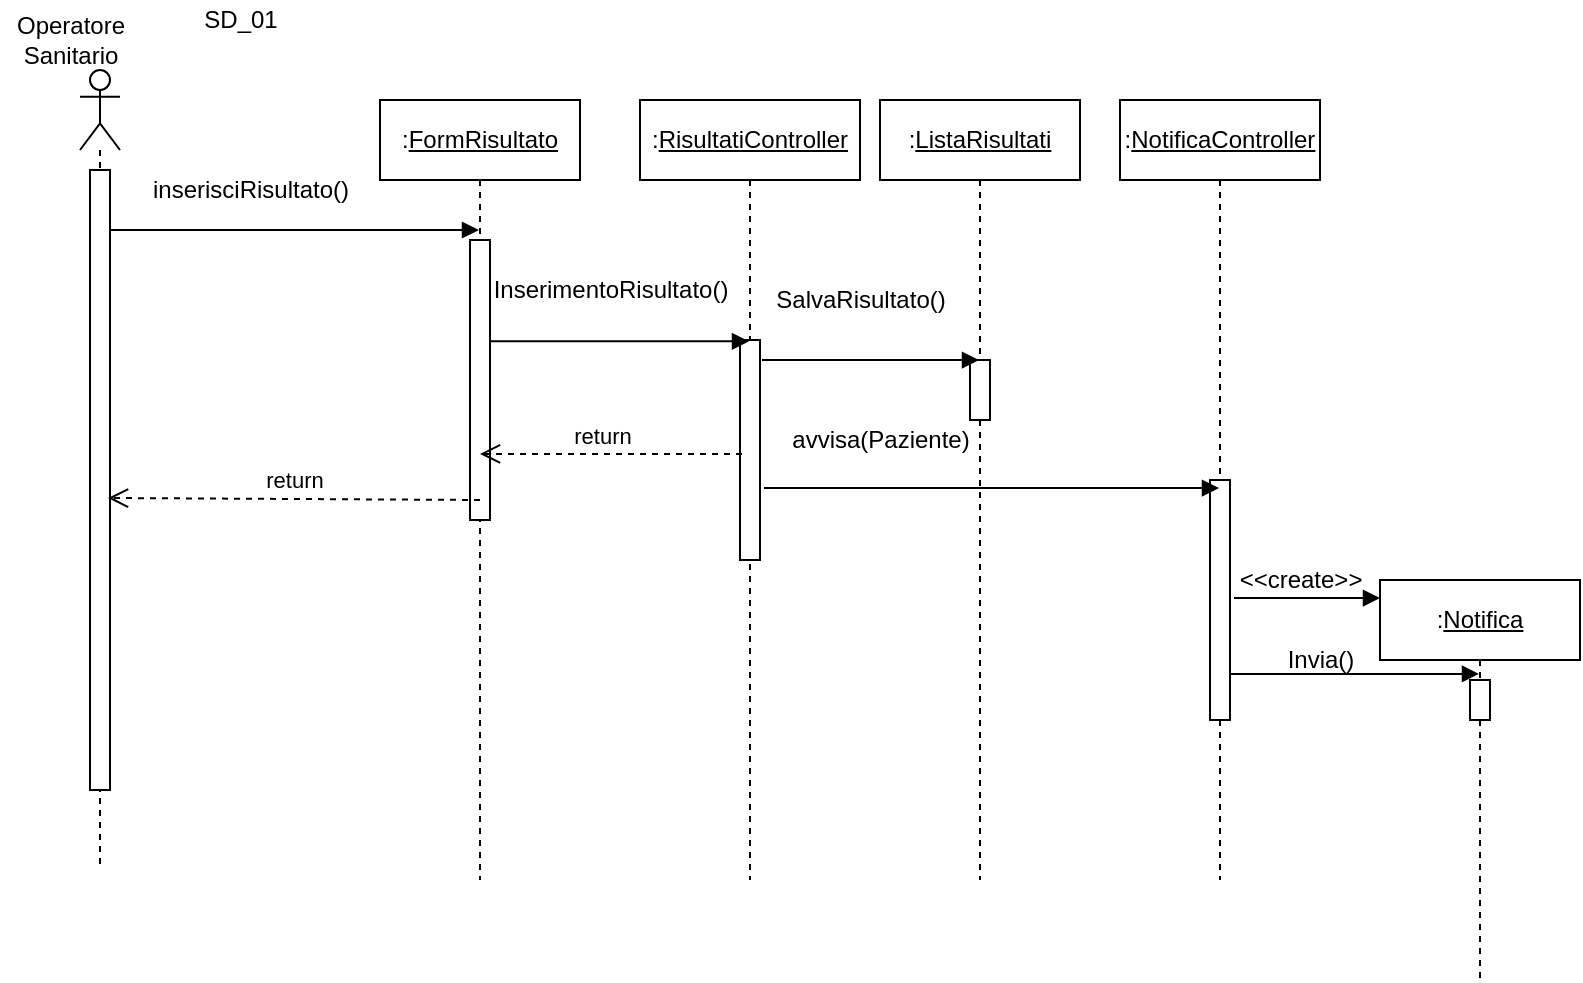 <mxfile version="13.10.0" type="device" pages="4"><diagram id="7swXtVof5Auf0bjsIxQQ" name="UC_01 sequence"><mxGraphModel dx="868" dy="450" grid="1" gridSize="10" guides="1" tooltips="1" connect="1" arrows="1" fold="1" page="1" pageScale="1" pageWidth="827" pageHeight="1169" math="0" shadow="0"><root><mxCell id="0"/><mxCell id="1" parent="0"/><mxCell id="t72wZ1P_A9mm2RrUKIpe-7" value=":&lt;u&gt;FormRisultato&lt;/u&gt;" style="shape=umlLifeline;perimeter=lifelinePerimeter;whiteSpace=wrap;html=1;container=1;collapsible=0;recursiveResize=0;outlineConnect=0;" parent="1" vertex="1"><mxGeometry x="200" y="50" width="100" height="390" as="geometry"/></mxCell><mxCell id="t72wZ1P_A9mm2RrUKIpe-12" value="" style="html=1;points=[];perimeter=orthogonalPerimeter;" parent="t72wZ1P_A9mm2RrUKIpe-7" vertex="1"><mxGeometry x="45" y="70" width="10" height="140" as="geometry"/></mxCell><mxCell id="t72wZ1P_A9mm2RrUKIpe-9" value="Operatore&lt;br&gt;Sanitario" style="text;html=1;align=center;verticalAlign=middle;resizable=0;points=[];autosize=1;" parent="1" vertex="1"><mxGeometry x="10" y="5" width="70" height="30" as="geometry"/></mxCell><mxCell id="t72wZ1P_A9mm2RrUKIpe-11" value="inserisciRisultato()" style="text;html=1;align=center;verticalAlign=middle;resizable=0;points=[];autosize=1;" parent="1" vertex="1"><mxGeometry x="80" y="85" width="110" height="20" as="geometry"/></mxCell><mxCell id="t72wZ1P_A9mm2RrUKIpe-16" value=":&lt;u&gt;RisultatiController&lt;/u&gt;" style="shape=umlLifeline;perimeter=lifelinePerimeter;whiteSpace=wrap;html=1;container=1;collapsible=0;recursiveResize=0;outlineConnect=0;size=40;" parent="1" vertex="1"><mxGeometry x="330" y="50" width="110" height="390" as="geometry"/></mxCell><mxCell id="t72wZ1P_A9mm2RrUKIpe-55" value="" style="html=1;points=[];perimeter=orthogonalPerimeter;" parent="t72wZ1P_A9mm2RrUKIpe-16" vertex="1"><mxGeometry x="50" y="120" width="10" height="110" as="geometry"/></mxCell><mxCell id="t72wZ1P_A9mm2RrUKIpe-17" value=":&lt;u&gt;NotificaController&lt;/u&gt;" style="shape=umlLifeline;perimeter=lifelinePerimeter;whiteSpace=wrap;html=1;container=1;collapsible=0;recursiveResize=0;outlineConnect=0;" parent="1" vertex="1"><mxGeometry x="570" y="50" width="100" height="390" as="geometry"/></mxCell><mxCell id="t72wZ1P_A9mm2RrUKIpe-64" value="" style="html=1;points=[];perimeter=orthogonalPerimeter;" parent="t72wZ1P_A9mm2RrUKIpe-17" vertex="1"><mxGeometry x="45" y="190" width="10" height="120" as="geometry"/></mxCell><mxCell id="t72wZ1P_A9mm2RrUKIpe-18" value=":&lt;u&gt;ListaRisultati&lt;/u&gt;" style="shape=umlLifeline;perimeter=lifelinePerimeter;whiteSpace=wrap;html=1;container=1;collapsible=0;recursiveResize=0;outlineConnect=0;" parent="1" vertex="1"><mxGeometry x="450" y="50" width="100" height="390" as="geometry"/></mxCell><mxCell id="t72wZ1P_A9mm2RrUKIpe-62" value="" style="html=1;points=[];perimeter=orthogonalPerimeter;" parent="t72wZ1P_A9mm2RrUKIpe-18" vertex="1"><mxGeometry x="45" y="130" width="10" height="30" as="geometry"/></mxCell><mxCell id="t72wZ1P_A9mm2RrUKIpe-19" value=":&lt;u&gt;Notifica&lt;/u&gt;" style="shape=umlLifeline;perimeter=lifelinePerimeter;whiteSpace=wrap;html=1;container=1;collapsible=0;recursiveResize=0;outlineConnect=0;" parent="1" vertex="1"><mxGeometry x="700" y="290" width="100" height="200" as="geometry"/></mxCell><mxCell id="t72wZ1P_A9mm2RrUKIpe-69" value="" style="html=1;points=[];perimeter=orthogonalPerimeter;" parent="t72wZ1P_A9mm2RrUKIpe-19" vertex="1"><mxGeometry x="45" y="50" width="10" height="20" as="geometry"/></mxCell><mxCell id="t72wZ1P_A9mm2RrUKIpe-20" value="InserimentoRisultato()" style="text;html=1;align=center;verticalAlign=middle;resizable=0;points=[];autosize=1;" parent="1" vertex="1"><mxGeometry x="250" y="135" width="130" height="20" as="geometry"/></mxCell><mxCell id="t72wZ1P_A9mm2RrUKIpe-37" value="" style="shape=umlLifeline;participant=umlActor;perimeter=lifelinePerimeter;whiteSpace=wrap;html=1;container=1;collapsible=0;recursiveResize=0;verticalAlign=top;spacingTop=36;outlineConnect=0;" parent="1" vertex="1"><mxGeometry x="50" y="35" width="20" height="400" as="geometry"/></mxCell><mxCell id="t72wZ1P_A9mm2RrUKIpe-38" value="" style="html=1;verticalAlign=bottom;endArrow=block;" parent="t72wZ1P_A9mm2RrUKIpe-37" target="t72wZ1P_A9mm2RrUKIpe-7" edge="1"><mxGeometry x="-0.064" y="-20" width="80" relative="1" as="geometry"><mxPoint x="10" y="80" as="sourcePoint"/><mxPoint x="90" y="80" as="targetPoint"/><mxPoint as="offset"/></mxGeometry></mxCell><mxCell id="t72wZ1P_A9mm2RrUKIpe-39" value="" style="html=1;points=[];perimeter=orthogonalPerimeter;" parent="t72wZ1P_A9mm2RrUKIpe-37" vertex="1"><mxGeometry x="5" y="50" width="10" height="310" as="geometry"/></mxCell><mxCell id="t72wZ1P_A9mm2RrUKIpe-57" value="SalvaRisultato()" style="text;html=1;align=center;verticalAlign=middle;resizable=0;points=[];autosize=1;" parent="1" vertex="1"><mxGeometry x="390" y="140" width="100" height="20" as="geometry"/></mxCell><mxCell id="t72wZ1P_A9mm2RrUKIpe-15" value="" style="html=1;verticalAlign=bottom;endArrow=block;exitX=1;exitY=0.362;exitDx=0;exitDy=0;exitPerimeter=0;" parent="1" source="t72wZ1P_A9mm2RrUKIpe-12" target="t72wZ1P_A9mm2RrUKIpe-16" edge="1"><mxGeometry x="0.111" y="-20" width="80" relative="1" as="geometry"><mxPoint x="270" y="175" as="sourcePoint"/><mxPoint x="340" y="135" as="targetPoint"/><mxPoint as="offset"/></mxGeometry></mxCell><mxCell id="t72wZ1P_A9mm2RrUKIpe-63" value="avvisa(Paziente)" style="text;html=1;align=center;verticalAlign=middle;resizable=0;points=[];autosize=1;" parent="1" vertex="1"><mxGeometry x="400" y="210" width="100" height="20" as="geometry"/></mxCell><mxCell id="t72wZ1P_A9mm2RrUKIpe-66" value="&amp;lt;&amp;lt;create&amp;gt;&amp;gt;" style="text;html=1;align=center;verticalAlign=middle;resizable=0;points=[];autosize=1;" parent="1" vertex="1"><mxGeometry x="620" y="280" width="80" height="20" as="geometry"/></mxCell><mxCell id="t72wZ1P_A9mm2RrUKIpe-68" value="Invia()" style="text;html=1;align=center;verticalAlign=middle;resizable=0;points=[];autosize=1;" parent="1" vertex="1"><mxGeometry x="645" y="320" width="50" height="20" as="geometry"/></mxCell><mxCell id="t72wZ1P_A9mm2RrUKIpe-61" value="" style="verticalAlign=bottom;endArrow=block;html=1;exitX=1.2;exitY=0.673;exitDx=0;exitDy=0;exitPerimeter=0;" parent="1" source="t72wZ1P_A9mm2RrUKIpe-55" target="t72wZ1P_A9mm2RrUKIpe-17" edge="1"><mxGeometry x="-0.332" y="-20" width="80" relative="1" as="geometry"><mxPoint x="390" y="180" as="sourcePoint"/><mxPoint x="470" y="180" as="targetPoint"/><mxPoint as="offset"/></mxGeometry></mxCell><mxCell id="t72wZ1P_A9mm2RrUKIpe-56" value="" style="html=1;verticalAlign=bottom;endArrow=block;exitX=1.1;exitY=0.091;exitDx=0;exitDy=0;exitPerimeter=0;" parent="1" source="t72wZ1P_A9mm2RrUKIpe-55" target="t72wZ1P_A9mm2RrUKIpe-18" edge="1"><mxGeometry x="-0.087" y="-20" width="80" relative="1" as="geometry"><mxPoint x="390" y="120" as="sourcePoint"/><mxPoint x="470" y="120" as="targetPoint"/><mxPoint as="offset"/></mxGeometry></mxCell><mxCell id="t72wZ1P_A9mm2RrUKIpe-58" value="return" style="html=1;verticalAlign=bottom;endArrow=open;dashed=1;endSize=8;exitX=0.1;exitY=0.518;exitDx=0;exitDy=0;exitPerimeter=0;" parent="1" source="t72wZ1P_A9mm2RrUKIpe-55" target="t72wZ1P_A9mm2RrUKIpe-7" edge="1"><mxGeometry x="0.08" relative="1" as="geometry"><mxPoint x="380" y="160" as="sourcePoint"/><mxPoint x="280" y="160" as="targetPoint"/><mxPoint as="offset"/></mxGeometry></mxCell><mxCell id="t72wZ1P_A9mm2RrUKIpe-65" value="" style="html=1;verticalAlign=bottom;endArrow=block;exitX=1.2;exitY=0.492;exitDx=0;exitDy=0;exitPerimeter=0;" parent="1" source="t72wZ1P_A9mm2RrUKIpe-64" edge="1"><mxGeometry x="-0.331" y="-20" width="80" relative="1" as="geometry"><mxPoint x="630" y="170" as="sourcePoint"/><mxPoint x="700" y="299" as="targetPoint"/><mxPoint as="offset"/></mxGeometry></mxCell><mxCell id="t72wZ1P_A9mm2RrUKIpe-67" value="" style="html=1;verticalAlign=bottom;endArrow=block;exitX=1;exitY=0.808;exitDx=0;exitDy=0;exitPerimeter=0;" parent="1" source="t72wZ1P_A9mm2RrUKIpe-64" target="t72wZ1P_A9mm2RrUKIpe-19" edge="1"><mxGeometry x="-0.228" y="-20" width="80" relative="1" as="geometry"><mxPoint x="620" y="210" as="sourcePoint"/><mxPoint x="700" y="210" as="targetPoint"/><mxPoint as="offset"/></mxGeometry></mxCell><mxCell id="t72wZ1P_A9mm2RrUKIpe-70" value="return" style="html=1;verticalAlign=bottom;endArrow=open;dashed=1;endSize=8;entryX=0.9;entryY=0.529;entryDx=0;entryDy=0;entryPerimeter=0;" parent="1" target="t72wZ1P_A9mm2RrUKIpe-39" edge="1"><mxGeometry relative="1" as="geometry"><mxPoint x="250" y="250" as="sourcePoint"/><mxPoint x="65" y="244.03" as="targetPoint"/></mxGeometry></mxCell><mxCell id="0u6qRnG2cg_Fx4lh1InP-1" value="SD_01" style="text;html=1;align=center;verticalAlign=middle;resizable=0;points=[];autosize=1;" vertex="1" parent="1"><mxGeometry x="105" width="50" height="20" as="geometry"/></mxCell></root></mxGraphModel></diagram><diagram id="bdQ-5PlKAXwy8ZdG5Nek" name="UC_02 sequence"><mxGraphModel dx="868" dy="450" grid="1" gridSize="10" guides="1" tooltips="1" connect="1" arrows="1" fold="1" page="1" pageScale="1" pageWidth="827" pageHeight="1169" math="0" shadow="0"><root><mxCell id="jV-pRGW0JtORqX5Mp9BG-0"/><mxCell id="jV-pRGW0JtORqX5Mp9BG-1" parent="jV-pRGW0JtORqX5Mp9BG-0"/><mxCell id="jV-pRGW0JtORqX5Mp9BG-2" value="" style="shape=umlLifeline;participant=umlActor;perimeter=lifelinePerimeter;whiteSpace=wrap;html=1;container=1;collapsible=0;recursiveResize=0;verticalAlign=top;spacingTop=36;outlineConnect=0;" parent="jV-pRGW0JtORqX5Mp9BG-1" vertex="1"><mxGeometry x="50" y="120" width="20" height="320" as="geometry"/></mxCell><mxCell id="jV-pRGW0JtORqX5Mp9BG-10" value="" style="html=1;points=[];perimeter=orthogonalPerimeter;" parent="jV-pRGW0JtORqX5Mp9BG-2" vertex="1"><mxGeometry x="5" y="70" width="10" height="230" as="geometry"/></mxCell><mxCell id="GmvmuX7OurMHlqd6BMzU-0" value="" style="html=1;verticalAlign=bottom;endArrow=block;" parent="jV-pRGW0JtORqX5Mp9BG-2" target="jV-pRGW0JtORqX5Mp9BG-3" edge="1"><mxGeometry x="-0.087" y="-20" width="80" relative="1" as="geometry"><mxPoint x="20" y="80" as="sourcePoint"/><mxPoint x="100" y="80" as="targetPoint"/><mxPoint as="offset"/></mxGeometry></mxCell><mxCell id="jV-pRGW0JtORqX5Mp9BG-3" value=":&lt;u&gt;retreiveController&lt;/u&gt;" style="shape=umlLifeline;perimeter=lifelinePerimeter;whiteSpace=wrap;html=1;container=1;collapsible=0;recursiveResize=0;outlineConnect=0;" parent="jV-pRGW0JtORqX5Mp9BG-1" vertex="1"><mxGeometry x="150" y="120" width="100" height="320" as="geometry"/></mxCell><mxCell id="GmvmuX7OurMHlqd6BMzU-2" value="" style="html=1;points=[];perimeter=orthogonalPerimeter;" parent="jV-pRGW0JtORqX5Mp9BG-3" vertex="1"><mxGeometry x="45" y="80" width="10" height="150" as="geometry"/></mxCell><mxCell id="GmvmuX7OurMHlqd6BMzU-3" value="" style="html=1;verticalAlign=bottom;endArrow=block;" parent="jV-pRGW0JtORqX5Mp9BG-3" target="jV-pRGW0JtORqX5Mp9BG-4" edge="1"><mxGeometry x="0.062" y="-20" width="80" relative="1" as="geometry"><mxPoint x="60" y="90" as="sourcePoint"/><mxPoint x="140" y="90" as="targetPoint"/><mxPoint as="offset"/></mxGeometry></mxCell><mxCell id="GmvmuX7OurMHlqd6BMzU-6" value="" style="html=1;verticalAlign=bottom;endArrow=block;" parent="jV-pRGW0JtORqX5Mp9BG-3" target="jV-pRGW0JtORqX5Mp9BG-5" edge="1"><mxGeometry x="0.551" y="-20" width="80" relative="1" as="geometry"><mxPoint x="60" y="190" as="sourcePoint"/><mxPoint x="140" y="190" as="targetPoint"/><mxPoint as="offset"/></mxGeometry></mxCell><mxCell id="jV-pRGW0JtORqX5Mp9BG-4" value=":&lt;u&gt;ListaRisultati&lt;/u&gt;" style="shape=umlLifeline;perimeter=lifelinePerimeter;whiteSpace=wrap;html=1;container=1;collapsible=0;recursiveResize=0;outlineConnect=0;" parent="jV-pRGW0JtORqX5Mp9BG-1" vertex="1"><mxGeometry x="330" y="120" width="100" height="340" as="geometry"/></mxCell><mxCell id="GmvmuX7OurMHlqd6BMzU-4" value="" style="html=1;points=[];perimeter=orthogonalPerimeter;" parent="jV-pRGW0JtORqX5Mp9BG-4" vertex="1"><mxGeometry x="45" y="90" width="10" height="80" as="geometry"/></mxCell><mxCell id="jV-pRGW0JtORqX5Mp9BG-5" value=":&lt;u&gt;pubblicazione&lt;br&gt;Controller&lt;/u&gt;" style="shape=umlLifeline;perimeter=lifelinePerimeter;whiteSpace=wrap;html=1;container=1;collapsible=0;recursiveResize=0;outlineConnect=0;" parent="jV-pRGW0JtORqX5Mp9BG-1" vertex="1"><mxGeometry x="470" y="120" width="100" height="320" as="geometry"/></mxCell><mxCell id="GmvmuX7OurMHlqd6BMzU-7" value="" style="html=1;points=[];perimeter=orthogonalPerimeter;" parent="jV-pRGW0JtORqX5Mp9BG-5" vertex="1"><mxGeometry x="45" y="190" width="10" height="60" as="geometry"/></mxCell><mxCell id="GmvmuX7OurMHlqd6BMzU-8" value="" style="html=1;verticalAlign=bottom;endArrow=block;" parent="jV-pRGW0JtORqX5Mp9BG-5" target="jV-pRGW0JtORqX5Mp9BG-6" edge="1"><mxGeometry x="0.004" y="-20" width="80" relative="1" as="geometry"><mxPoint x="60" y="210" as="sourcePoint"/><mxPoint x="140" y="210" as="targetPoint"/><mxPoint as="offset"/></mxGeometry></mxCell><mxCell id="jV-pRGW0JtORqX5Mp9BG-6" value=":&lt;u&gt;Statistiche&lt;/u&gt;" style="shape=umlLifeline;perimeter=lifelinePerimeter;whiteSpace=wrap;html=1;container=1;collapsible=0;recursiveResize=0;outlineConnect=0;" parent="jV-pRGW0JtORqX5Mp9BG-1" vertex="1"><mxGeometry x="620" y="120" width="100" height="320" as="geometry"/></mxCell><mxCell id="GmvmuX7OurMHlqd6BMzU-9" value="" style="html=1;points=[];perimeter=orthogonalPerimeter;" parent="jV-pRGW0JtORqX5Mp9BG-6" vertex="1"><mxGeometry x="45" y="210" width="10" height="20" as="geometry"/></mxCell><mxCell id="jV-pRGW0JtORqX5Mp9BG-8" value="&amp;lt;&amp;lt;tempo&amp;gt;&amp;gt;" style="text;html=1;align=center;verticalAlign=middle;resizable=0;points=[];autosize=1;" parent="jV-pRGW0JtORqX5Mp9BG-1" vertex="1"><mxGeometry x="20" y="100" width="80" height="20" as="geometry"/></mxCell><mxCell id="GmvmuX7OurMHlqd6BMzU-1" value="richiediPubblicazione()" style="text;html=1;align=center;verticalAlign=middle;resizable=0;points=[];autosize=1;" parent="jV-pRGW0JtORqX5Mp9BG-1" vertex="1"><mxGeometry x="60" y="180" width="140" height="20" as="geometry"/></mxCell><mxCell id="GmvmuX7OurMHlqd6BMzU-5" value="return risultati" style="html=1;verticalAlign=bottom;endArrow=open;dashed=1;endSize=8;exitX=0;exitY=0.763;exitDx=0;exitDy=0;exitPerimeter=0;" parent="jV-pRGW0JtORqX5Mp9BG-1" source="GmvmuX7OurMHlqd6BMzU-4" edge="1"><mxGeometry relative="1" as="geometry"><mxPoint x="480" y="270" as="sourcePoint"/><mxPoint x="210" y="271" as="targetPoint"/></mxGeometry></mxCell><mxCell id="GmvmuX7OurMHlqd6BMzU-10" value="aggiornaStatistiche()" style="text;html=1;align=center;verticalAlign=middle;resizable=0;points=[];autosize=1;" parent="jV-pRGW0JtORqX5Mp9BG-1" vertex="1"><mxGeometry x="530" y="310" width="130" height="20" as="geometry"/></mxCell><mxCell id="GmvmuX7OurMHlqd6BMzU-13" value="richiediDati()" style="text;html=1;align=center;verticalAlign=middle;resizable=0;points=[];autosize=1;" parent="jV-pRGW0JtORqX5Mp9BG-1" vertex="1"><mxGeometry x="250" y="190" width="80" height="20" as="geometry"/></mxCell><mxCell id="GmvmuX7OurMHlqd6BMzU-14" value="inviaDati()" style="text;html=1;align=center;verticalAlign=middle;resizable=0;points=[];autosize=1;" parent="jV-pRGW0JtORqX5Mp9BG-1" vertex="1"><mxGeometry x="300" y="290" width="70" height="20" as="geometry"/></mxCell><mxCell id="LmV5SaA-uiHWt6XerlW7-0" value="SD_02" style="text;html=1;align=center;verticalAlign=middle;resizable=0;points=[];autosize=1;" vertex="1" parent="jV-pRGW0JtORqX5Mp9BG-1"><mxGeometry x="30" y="10" width="50" height="20" as="geometry"/></mxCell></root></mxGraphModel></diagram><diagram id="XCg2RMpz2uXhHw0uqP8m" name="UCI_01 Sequence"><mxGraphModel dx="868" dy="450" grid="1" gridSize="10" guides="1" tooltips="1" connect="1" arrows="1" fold="1" page="1" pageScale="1" pageWidth="827" pageHeight="1169" math="0" shadow="0"><root><mxCell id="5WFAV1FzLPJzDwOm00Hr-0"/><mxCell id="5WFAV1FzLPJzDwOm00Hr-1" parent="5WFAV1FzLPJzDwOm00Hr-0"/><mxCell id="5WFAV1FzLPJzDwOm00Hr-2" value="" style="shape=umlLifeline;participant=umlActor;perimeter=lifelinePerimeter;whiteSpace=wrap;html=1;container=1;collapsible=0;recursiveResize=0;verticalAlign=top;spacingTop=36;outlineConnect=0;" parent="5WFAV1FzLPJzDwOm00Hr-1" vertex="1"><mxGeometry x="40" y="120" width="20" height="320" as="geometry"/></mxCell><mxCell id="5WFAV1FzLPJzDwOm00Hr-10" value="" style="html=1;points=[];perimeter=orthogonalPerimeter;" parent="5WFAV1FzLPJzDwOm00Hr-2" vertex="1"><mxGeometry x="5" y="90" width="10" height="150" as="geometry"/></mxCell><mxCell id="5WFAV1FzLPJzDwOm00Hr-3" value=":&lt;u&gt;aggiungiTampone&lt;/u&gt;" style="shape=umlLifeline;perimeter=lifelinePerimeter;whiteSpace=wrap;html=1;container=1;collapsible=0;recursiveResize=0;outlineConnect=0;" parent="5WFAV1FzLPJzDwOm00Hr-1" vertex="1"><mxGeometry x="160" y="120" width="100" height="320" as="geometry"/></mxCell><mxCell id="5WFAV1FzLPJzDwOm00Hr-14" value="" style="html=1;points=[];perimeter=orthogonalPerimeter;" parent="5WFAV1FzLPJzDwOm00Hr-3" vertex="1"><mxGeometry x="45" y="90" width="10" height="20" as="geometry"/></mxCell><mxCell id="5WFAV1FzLPJzDwOm00Hr-47" value="" style="html=1;verticalAlign=bottom;endArrow=block;shadow=0;" parent="5WFAV1FzLPJzDwOm00Hr-3" source="5WFAV1FzLPJzDwOm00Hr-14" target="5WFAV1FzLPJzDwOm00Hr-3" edge="1"><mxGeometry width="80" relative="1" as="geometry"><mxPoint x="-80" y="90" as="sourcePoint"/><mxPoint y="90" as="targetPoint"/></mxGeometry></mxCell><mxCell id="5WFAV1FzLPJzDwOm00Hr-4" value=":&lt;u&gt;TamponeControl&lt;/u&gt;" style="shape=umlLifeline;perimeter=lifelinePerimeter;whiteSpace=wrap;html=1;container=1;collapsible=0;recursiveResize=0;outlineConnect=0;" parent="5WFAV1FzLPJzDwOm00Hr-1" vertex="1"><mxGeometry x="350" y="120" width="100" height="320" as="geometry"/></mxCell><mxCell id="5WFAV1FzLPJzDwOm00Hr-21" value="" style="html=1;points=[];perimeter=orthogonalPerimeter;" parent="5WFAV1FzLPJzDwOm00Hr-4" vertex="1"><mxGeometry x="45" y="100" width="10" height="120" as="geometry"/></mxCell><mxCell id="5WFAV1FzLPJzDwOm00Hr-5" value=":&lt;u&gt;CodaTamponi&lt;/u&gt;" style="shape=umlLifeline;perimeter=lifelinePerimeter;whiteSpace=wrap;html=1;container=1;collapsible=0;recursiveResize=0;outlineConnect=0;" parent="5WFAV1FzLPJzDwOm00Hr-1" vertex="1"><mxGeometry x="560" y="120" width="100" height="320" as="geometry"/></mxCell><mxCell id="5WFAV1FzLPJzDwOm00Hr-26" value="" style="html=1;points=[];perimeter=orthogonalPerimeter;" parent="5WFAV1FzLPJzDwOm00Hr-5" vertex="1"><mxGeometry x="45" y="170" width="10" height="30" as="geometry"/></mxCell><mxCell id="5WFAV1FzLPJzDwOm00Hr-13" value="" style="html=1;verticalAlign=bottom;endArrow=open;dashed=1;endSize=8;shadow=0;" parent="5WFAV1FzLPJzDwOm00Hr-1" edge="1"><mxGeometry x="-0.25" y="-30" relative="1" as="geometry"><mxPoint x="610" y="321" as="sourcePoint"/><mxPoint x="399.5" y="321" as="targetPoint"/><mxPoint as="offset"/></mxGeometry></mxCell><mxCell id="5WFAV1FzLPJzDwOm00Hr-9" value="Operatore&lt;br&gt;Sanitario" style="text;html=1;align=center;verticalAlign=middle;resizable=0;points=[];autosize=1;" parent="5WFAV1FzLPJzDwOm00Hr-1" vertex="1"><mxGeometry x="10" y="90" width="70" height="30" as="geometry"/></mxCell><mxCell id="5WFAV1FzLPJzDwOm00Hr-15" value="" style="html=1;verticalAlign=bottom;endArrow=block;shadow=0;" parent="5WFAV1FzLPJzDwOm00Hr-1" target="5WFAV1FzLPJzDwOm00Hr-14" edge="1"><mxGeometry width="80" relative="1" as="geometry"><mxPoint x="50" y="210" as="sourcePoint"/><mxPoint x="179.5" y="210" as="targetPoint"/></mxGeometry></mxCell><mxCell id="5WFAV1FzLPJzDwOm00Hr-19" value="addTampone(Tampone)" style="text;html=1;align=center;verticalAlign=middle;resizable=0;points=[];autosize=1;" parent="5WFAV1FzLPJzDwOm00Hr-1" vertex="1"><mxGeometry x="60" y="191" width="140" height="20" as="geometry"/></mxCell><mxCell id="5WFAV1FzLPJzDwOm00Hr-20" value="" style="html=1;verticalAlign=bottom;endArrow=block;shadow=0;" parent="5WFAV1FzLPJzDwOm00Hr-1" target="5WFAV1FzLPJzDwOm00Hr-4" edge="1"><mxGeometry width="80" relative="1" as="geometry"><mxPoint x="214" y="220" as="sourcePoint"/><mxPoint x="375" y="220" as="targetPoint"/></mxGeometry></mxCell><mxCell id="5WFAV1FzLPJzDwOm00Hr-22" value="registraTampone(Tampone)" style="text;html=1;align=center;verticalAlign=middle;resizable=0;points=[];autosize=1;" parent="5WFAV1FzLPJzDwOm00Hr-1" vertex="1"><mxGeometry x="220" y="200" width="160" height="20" as="geometry"/></mxCell><mxCell id="5WFAV1FzLPJzDwOm00Hr-23" value="" style="html=1;verticalAlign=bottom;endArrow=block;shadow=0;" parent="5WFAV1FzLPJzDwOm00Hr-1" target="5WFAV1FzLPJzDwOm00Hr-4" edge="1"><mxGeometry width="80" relative="1" as="geometry"><mxPoint x="410" y="240" as="sourcePoint"/><mxPoint x="470" y="300" as="targetPoint"/><Array as="points"><mxPoint x="470" y="240"/><mxPoint x="470" y="270"/></Array></mxGeometry></mxCell><mxCell id="5WFAV1FzLPJzDwOm00Hr-24" value="calcolaPosizione(Tampone)" style="text;html=1;align=center;verticalAlign=middle;resizable=0;points=[];autosize=1;" parent="5WFAV1FzLPJzDwOm00Hr-1" vertex="1"><mxGeometry x="405" y="220" width="160" height="20" as="geometry"/></mxCell><mxCell id="5WFAV1FzLPJzDwOm00Hr-25" value="" style="html=1;verticalAlign=bottom;endArrow=block;shadow=0;" parent="5WFAV1FzLPJzDwOm00Hr-1" target="5WFAV1FzLPJzDwOm00Hr-5" edge="1"><mxGeometry width="80" relative="1" as="geometry"><mxPoint x="405" y="290" as="sourcePoint"/><mxPoint x="560" y="290" as="targetPoint"/></mxGeometry></mxCell><mxCell id="5WFAV1FzLPJzDwOm00Hr-27" value="accodaTampone(Tampone,Posizione)" style="text;html=1;align=center;verticalAlign=middle;resizable=0;points=[];autosize=1;" parent="5WFAV1FzLPJzDwOm00Hr-1" vertex="1"><mxGeometry x="400" y="270" width="220" height="20" as="geometry"/></mxCell><mxCell id="5WFAV1FzLPJzDwOm00Hr-28" value="Esito" style="text;html=1;align=center;verticalAlign=middle;resizable=0;points=[];autosize=1;" parent="5WFAV1FzLPJzDwOm00Hr-1" vertex="1"><mxGeometry x="490" y="300" width="40" height="20" as="geometry"/></mxCell><mxCell id="5WFAV1FzLPJzDwOm00Hr-29" value="" style="html=1;verticalAlign=bottom;endArrow=open;dashed=1;endSize=8;shadow=0;" parent="5WFAV1FzLPJzDwOm00Hr-1" target="5WFAV1FzLPJzDwOm00Hr-2" edge="1"><mxGeometry x="-0.25" y="-30" relative="1" as="geometry"><mxPoint x="390.5" y="339" as="sourcePoint"/><mxPoint x="180" y="339" as="targetPoint"/><mxPoint as="offset"/></mxGeometry></mxCell><mxCell id="5WFAV1FzLPJzDwOm00Hr-31" value="Posizione calcolata" style="text;html=1;align=center;verticalAlign=middle;resizable=0;points=[];autosize=1;" parent="5WFAV1FzLPJzDwOm00Hr-1" vertex="1"><mxGeometry x="210" y="320" width="120" height="20" as="geometry"/></mxCell><mxCell id="7EwuAZ_HGi1iQjzYNDo_-0" value="SDI_01" style="text;html=1;align=center;verticalAlign=middle;resizable=0;points=[];autosize=1;" vertex="1" parent="5WFAV1FzLPJzDwOm00Hr-1"><mxGeometry x="10" y="10" width="60" height="20" as="geometry"/></mxCell></root></mxGraphModel></diagram><diagram id="9pivR78nl_Uj0CBSbwCN" name="UC_05 sequence"><mxGraphModel dx="868" dy="450" grid="1" gridSize="10" guides="1" tooltips="1" connect="1" arrows="1" fold="1" page="1" pageScale="1" pageWidth="827" pageHeight="1169" math="0" shadow="0"><root><mxCell id="ouIk7zsL723l90YRE45t-0"/><mxCell id="ouIk7zsL723l90YRE45t-1" parent="ouIk7zsL723l90YRE45t-0"/><mxCell id="ouIk7zsL723l90YRE45t-2" value="" style="shape=umlLifeline;participant=umlActor;perimeter=lifelinePerimeter;whiteSpace=wrap;html=1;container=1;collapsible=0;recursiveResize=0;verticalAlign=top;spacingTop=36;outlineConnect=0;" parent="ouIk7zsL723l90YRE45t-1" vertex="1"><mxGeometry x="40" y="120" width="20" height="320" as="geometry"/></mxCell><mxCell id="ouIk7zsL723l90YRE45t-10" value="" style="html=1;points=[];perimeter=orthogonalPerimeter;" parent="ouIk7zsL723l90YRE45t-2" vertex="1"><mxGeometry x="5" y="60" width="10" height="230" as="geometry"/></mxCell><mxCell id="ouIk7zsL723l90YRE45t-3" value=":&lt;u&gt;FormStato&lt;/u&gt;" style="shape=umlLifeline;perimeter=lifelinePerimeter;whiteSpace=wrap;html=1;container=1;collapsible=0;recursiveResize=0;outlineConnect=0;" parent="ouIk7zsL723l90YRE45t-1" vertex="1"><mxGeometry x="160" y="120" width="100" height="320" as="geometry"/></mxCell><mxCell id="g30mMpDtejC7jFKK-uMk-4" value="" style="html=1;points=[];perimeter=orthogonalPerimeter;" parent="ouIk7zsL723l90YRE45t-3" vertex="1"><mxGeometry x="45" y="70" width="10" height="150" as="geometry"/></mxCell><mxCell id="ouIk7zsL723l90YRE45t-4" value=":&lt;u&gt;StatoController&lt;/u&gt;" style="shape=umlLifeline;perimeter=lifelinePerimeter;whiteSpace=wrap;html=1;container=1;collapsible=0;recursiveResize=0;outlineConnect=0;" parent="ouIk7zsL723l90YRE45t-1" vertex="1"><mxGeometry x="360" y="120" width="100" height="320" as="geometry"/></mxCell><mxCell id="g30mMpDtejC7jFKK-uMk-8" value="" style="html=1;points=[];perimeter=orthogonalPerimeter;" parent="ouIk7zsL723l90YRE45t-4" vertex="1"><mxGeometry x="44" y="120" width="10" height="30" as="geometry"/></mxCell><mxCell id="ouIk7zsL723l90YRE45t-5" value=":&lt;u&gt;ElencoStati&lt;/u&gt;" style="shape=umlLifeline;perimeter=lifelinePerimeter;whiteSpace=wrap;html=1;container=1;collapsible=0;recursiveResize=0;outlineConnect=0;" parent="ouIk7zsL723l90YRE45t-1" vertex="1"><mxGeometry x="560" y="120" width="100" height="320" as="geometry"/></mxCell><mxCell id="g30mMpDtejC7jFKK-uMk-15" value="" style="html=1;points=[];perimeter=orthogonalPerimeter;" parent="ouIk7zsL723l90YRE45t-5" vertex="1"><mxGeometry x="45" y="125" width="10" height="20" as="geometry"/></mxCell><mxCell id="ouIk7zsL723l90YRE45t-9" value="Utente" style="text;html=1;align=center;verticalAlign=middle;resizable=0;points=[];autosize=1;" parent="ouIk7zsL723l90YRE45t-1" vertex="1"><mxGeometry x="25" y="100" width="50" height="20" as="geometry"/></mxCell><mxCell id="ouIk7zsL723l90YRE45t-12" value="" style="line;strokeWidth=1;direction=south;html=1;dashed=1;dashPattern=20 20;rotation=90;" parent="ouIk7zsL723l90YRE45t-1" vertex="1"><mxGeometry x="266.25" y="113.75" width="10" height="357.5" as="geometry"/></mxCell><mxCell id="P8qgXNOjxUnsnni119GD-0" value="" style="html=1;verticalAlign=bottom;endArrow=block;shadow=0;exitX=0.9;exitY=0.333;exitDx=0;exitDy=0;exitPerimeter=0;" parent="ouIk7zsL723l90YRE45t-1" source="g30mMpDtejC7jFKK-uMk-8" target="ouIk7zsL723l90YRE45t-5" edge="1"><mxGeometry width="80" relative="1" as="geometry"><mxPoint x="480" y="250" as="sourcePoint"/><mxPoint x="560" y="250" as="targetPoint"/></mxGeometry></mxCell><mxCell id="g30mMpDtejC7jFKK-uMk-0" value="" style="html=1;verticalAlign=bottom;endArrow=open;dashed=1;endSize=8;shadow=0;" parent="ouIk7zsL723l90YRE45t-1" edge="1"><mxGeometry x="-0.25" y="-30" relative="1" as="geometry"><mxPoint x="200" y="339" as="sourcePoint"/><mxPoint x="49.5" y="339" as="targetPoint"/><mxPoint as="offset"/></mxGeometry></mxCell><mxCell id="g30mMpDtejC7jFKK-uMk-2" value="" style="html=1;verticalAlign=bottom;endArrow=block;shadow=0;" parent="ouIk7zsL723l90YRE45t-1" target="ouIk7zsL723l90YRE45t-4" edge="1"><mxGeometry width="80" relative="1" as="geometry"><mxPoint x="215" y="239.5" as="sourcePoint"/><mxPoint x="370" y="240" as="targetPoint"/></mxGeometry></mxCell><mxCell id="g30mMpDtejC7jFKK-uMk-3" value="" style="html=1;verticalAlign=bottom;endArrow=block;shadow=0;" parent="ouIk7zsL723l90YRE45t-1" edge="1"><mxGeometry width="80" relative="1" as="geometry"><mxPoint x="50" y="190" as="sourcePoint"/><mxPoint x="205" y="190" as="targetPoint"/></mxGeometry></mxCell><mxCell id="g30mMpDtejC7jFKK-uMk-5" value="[campi form non vuoti]" style="text;html=1;align=center;verticalAlign=middle;resizable=0;points=[];autosize=1;" parent="ouIk7zsL723l90YRE45t-1" vertex="1"><mxGeometry x="86" y="250" width="130" height="20" as="geometry"/></mxCell><mxCell id="g30mMpDtejC7jFKK-uMk-6" value="[campi form vuoti]" style="text;html=1;align=center;verticalAlign=middle;resizable=0;points=[];autosize=1;" parent="ouIk7zsL723l90YRE45t-1" vertex="1"><mxGeometry x="81" y="294" width="110" height="20" as="geometry"/></mxCell><mxCell id="g30mMpDtejC7jFKK-uMk-7" value="sottomettiDati()" style="text;html=1;align=center;verticalAlign=middle;resizable=0;points=[];autosize=1;" parent="ouIk7zsL723l90YRE45t-1" vertex="1"><mxGeometry x="250" y="220" width="100" height="20" as="geometry"/></mxCell><mxCell id="g30mMpDtejC7jFKK-uMk-9" value="" style="html=1;verticalAlign=bottom;endArrow=open;dashed=1;endSize=8;shadow=0;" parent="ouIk7zsL723l90YRE45t-1" target="g30mMpDtejC7jFKK-uMk-4" edge="1"><mxGeometry x="-0.25" y="-30" relative="1" as="geometry"><mxPoint x="414" y="269.5" as="sourcePoint"/><mxPoint x="304" y="269.5" as="targetPoint"/><mxPoint as="offset"/></mxGeometry></mxCell><mxCell id="g30mMpDtejC7jFKK-uMk-10" value="isSottomesso" style="text;html=1;align=center;verticalAlign=middle;resizable=0;points=[];autosize=1;" parent="ouIk7zsL723l90YRE45t-1" vertex="1"><mxGeometry x="260" y="250" width="90" height="20" as="geometry"/></mxCell><mxCell id="g30mMpDtejC7jFKK-uMk-12" value="inserisciDati()" style="text;html=1;align=center;verticalAlign=middle;resizable=0;points=[];autosize=1;" parent="ouIk7zsL723l90YRE45t-1" vertex="1"><mxGeometry x="465" y="230" width="90" height="20" as="geometry"/></mxCell><mxCell id="g30mMpDtejC7jFKK-uMk-13" value="errore" style="text;html=1;align=center;verticalAlign=middle;resizable=0;points=[];autosize=1;" parent="ouIk7zsL723l90YRE45t-1" vertex="1"><mxGeometry x="100" y="322" width="50" height="20" as="geometry"/></mxCell><mxCell id="g30mMpDtejC7jFKK-uMk-14" value="" style="html=1;verticalAlign=bottom;endArrow=open;dashed=1;endSize=8;shadow=0;" parent="ouIk7zsL723l90YRE45t-1" edge="1"><mxGeometry x="-0.25" y="-30" relative="1" as="geometry"><mxPoint x="200.25" y="280" as="sourcePoint"/><mxPoint x="49.75" y="280" as="targetPoint"/><mxPoint as="offset"/></mxGeometry></mxCell><mxCell id="g30mMpDtejC7jFKK-uMk-11" value="alt" style="shape=umlFrame;whiteSpace=wrap;html=1;" parent="ouIk7zsL723l90YRE45t-1" vertex="1"><mxGeometry x="90" y="225" width="360" height="130" as="geometry"/></mxCell><mxCell id="UaHqgAORB5bbgbfb1bn0-0" value="SD_05" style="text;html=1;align=center;verticalAlign=middle;resizable=0;points=[];autosize=1;" vertex="1" parent="ouIk7zsL723l90YRE45t-1"><mxGeometry x="20" width="50" height="20" as="geometry"/></mxCell></root></mxGraphModel></diagram></mxfile>